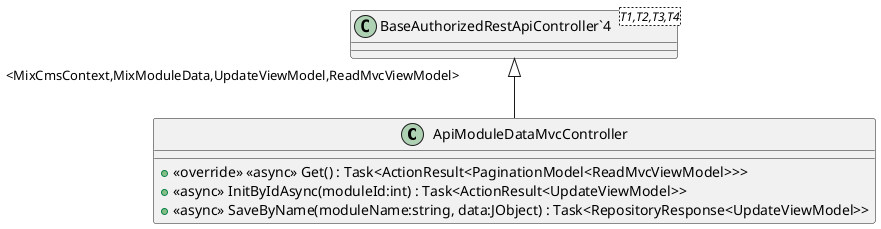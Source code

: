 @startuml
class ApiModuleDataMvcController {
    + <<override>> <<async>> Get() : Task<ActionResult<PaginationModel<ReadMvcViewModel>>>
    + <<async>> InitByIdAsync(moduleId:int) : Task<ActionResult<UpdateViewModel>>
    + <<async>> SaveByName(moduleName:string, data:JObject) : Task<RepositoryResponse<UpdateViewModel>>
}
class "BaseAuthorizedRestApiController`4"<T1,T2,T3,T4> {
}
"BaseAuthorizedRestApiController`4" "<MixCmsContext,MixModuleData,UpdateViewModel,ReadMvcViewModel>" <|-- ApiModuleDataMvcController
@enduml
